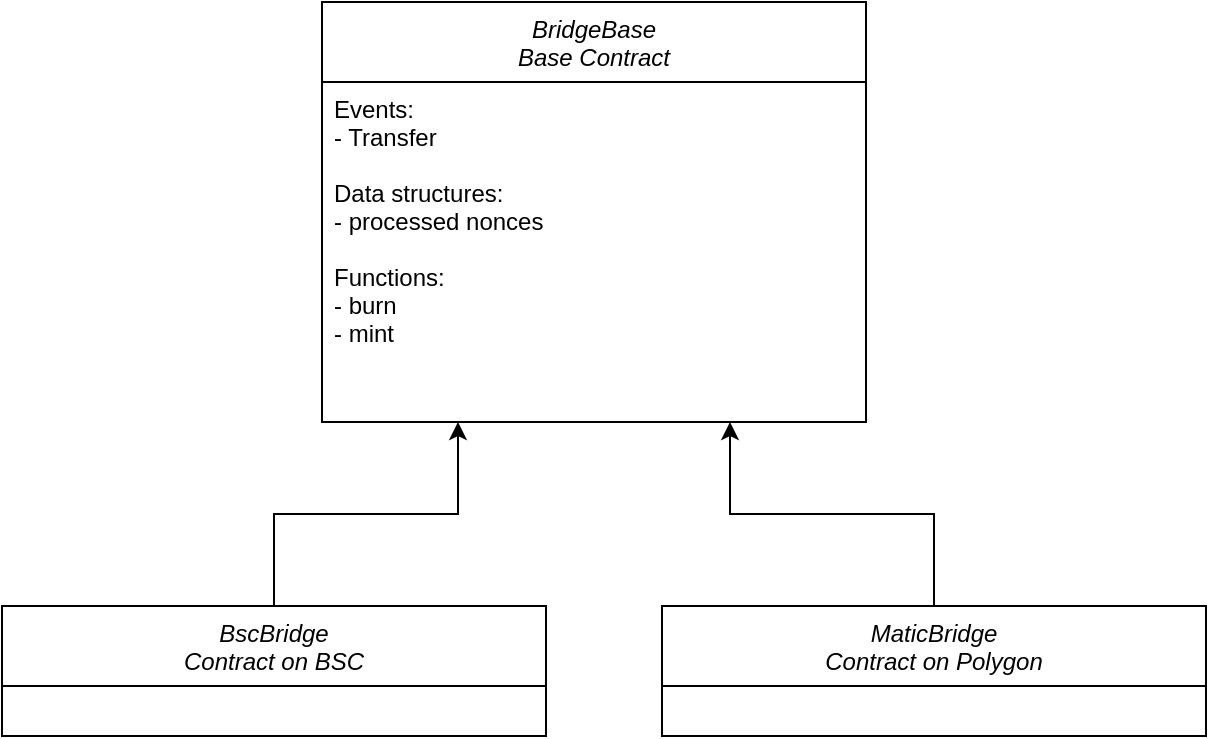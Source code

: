 <mxfile version="15.4.3" type="device"><diagram id="C5RBs43oDa-KdzZeNtuy" name="Page-1"><mxGraphModel dx="1232" dy="754" grid="1" gridSize="10" guides="1" tooltips="1" connect="1" arrows="1" fold="1" page="1" pageScale="1" pageWidth="827" pageHeight="1169" math="0" shadow="0"><root><mxCell id="WIyWlLk6GJQsqaUBKTNV-0"/><mxCell id="WIyWlLk6GJQsqaUBKTNV-1" parent="WIyWlLk6GJQsqaUBKTNV-0"/><mxCell id="IIv-33vwkxbgtOoR7ffz-0" value="BridgeBase&#10;Base Contract&#10;" style="swimlane;fontStyle=2;align=center;verticalAlign=top;childLayout=stackLayout;horizontal=1;startSize=40;horizontalStack=0;resizeParent=1;resizeLast=0;collapsible=1;marginBottom=0;rounded=0;shadow=0;strokeWidth=1;" parent="WIyWlLk6GJQsqaUBKTNV-1" vertex="1"><mxGeometry x="540" y="140" width="272" height="210" as="geometry"><mxRectangle x="230" y="140" width="160" height="26" as="alternateBounds"/></mxGeometry></mxCell><mxCell id="IIv-33vwkxbgtOoR7ffz-4" value="Events:&#10;- Transfer&#10;&#10;Data structures:&#10;- processed nonces&#10;&#10;Functions:&#10;- burn&#10;- mint" style="text;align=left;verticalAlign=top;spacingLeft=4;spacingRight=4;overflow=hidden;rotatable=0;points=[[0,0.5],[1,0.5]];portConstraint=eastwest;" parent="IIv-33vwkxbgtOoR7ffz-0" vertex="1"><mxGeometry y="40" width="272" height="170" as="geometry"/></mxCell><mxCell id="IIv-33vwkxbgtOoR7ffz-10" style="edgeStyle=orthogonalEdgeStyle;rounded=0;orthogonalLoop=1;jettySize=auto;html=1;entryX=0.25;entryY=1;entryDx=0;entryDy=0;" parent="WIyWlLk6GJQsqaUBKTNV-1" source="IIv-33vwkxbgtOoR7ffz-5" target="IIv-33vwkxbgtOoR7ffz-0" edge="1"><mxGeometry relative="1" as="geometry"/></mxCell><mxCell id="IIv-33vwkxbgtOoR7ffz-5" value="BscBridge&#10;Contract on BSC" style="swimlane;fontStyle=2;align=center;verticalAlign=top;childLayout=stackLayout;horizontal=1;startSize=40;horizontalStack=0;resizeParent=1;resizeLast=0;collapsible=1;marginBottom=0;rounded=0;shadow=0;strokeWidth=1;" parent="WIyWlLk6GJQsqaUBKTNV-1" vertex="1"><mxGeometry x="380" y="442" width="272" height="65" as="geometry"><mxRectangle x="230" y="140" width="160" height="26" as="alternateBounds"/></mxGeometry></mxCell><mxCell id="IIv-33vwkxbgtOoR7ffz-11" style="edgeStyle=orthogonalEdgeStyle;rounded=0;orthogonalLoop=1;jettySize=auto;html=1;entryX=0.75;entryY=1;entryDx=0;entryDy=0;" parent="WIyWlLk6GJQsqaUBKTNV-1" source="IIv-33vwkxbgtOoR7ffz-7" target="IIv-33vwkxbgtOoR7ffz-0" edge="1"><mxGeometry relative="1" as="geometry"/></mxCell><mxCell id="IIv-33vwkxbgtOoR7ffz-7" value="MaticBridge&#10;Contract on Polygon&#10;" style="swimlane;fontStyle=2;align=center;verticalAlign=top;childLayout=stackLayout;horizontal=1;startSize=40;horizontalStack=0;resizeParent=1;resizeLast=0;collapsible=1;marginBottom=0;rounded=0;shadow=0;strokeWidth=1;" parent="WIyWlLk6GJQsqaUBKTNV-1" vertex="1"><mxGeometry x="710" y="442" width="272" height="65" as="geometry"><mxRectangle x="230" y="140" width="160" height="26" as="alternateBounds"/></mxGeometry></mxCell></root></mxGraphModel></diagram></mxfile>